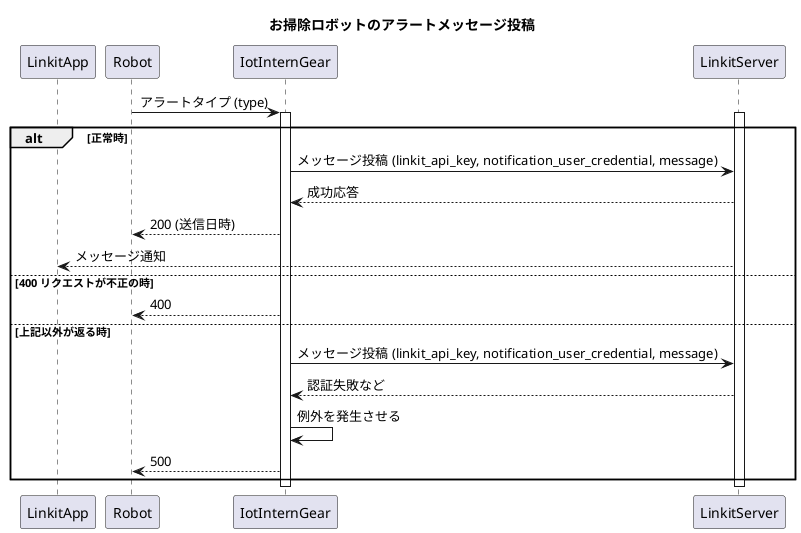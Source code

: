 @startuml SequenceDiagram
title: お掃除ロボットのアラートメッセージ投稿

participant LinkitApp
participant Robot
participant IotInternGear
participant LinkitServer

Robot -> IotInternGear: アラートタイプ (type)
activate IotInternGear
activate LinkitServer
alt 正常時
    IotInternGear -> LinkitServer: メッセージ投稿 (linkit_api_key, notification_user_credential, message)
    IotInternGear <-- LinkitServer: 成功応答
    Robot <-- IotInternGear: 200 (送信日時)
    LinkitApp <-- LinkitServer: メッセージ通知
else 400 リクエストが不正の時
    Robot <-- IotInternGear: 400
else 上記以外が返る時
    IotInternGear -> LinkitServer: メッセージ投稿 (linkit_api_key, notification_user_credential, message)
    IotInternGear <-- LinkitServer: 認証失敗など
    IotInternGear -> IotInternGear: 例外を発生させる
    Robot <-- IotInternGear: 500
end
deactivate IotInternGear
deactivate LinkitServer
@enduml
